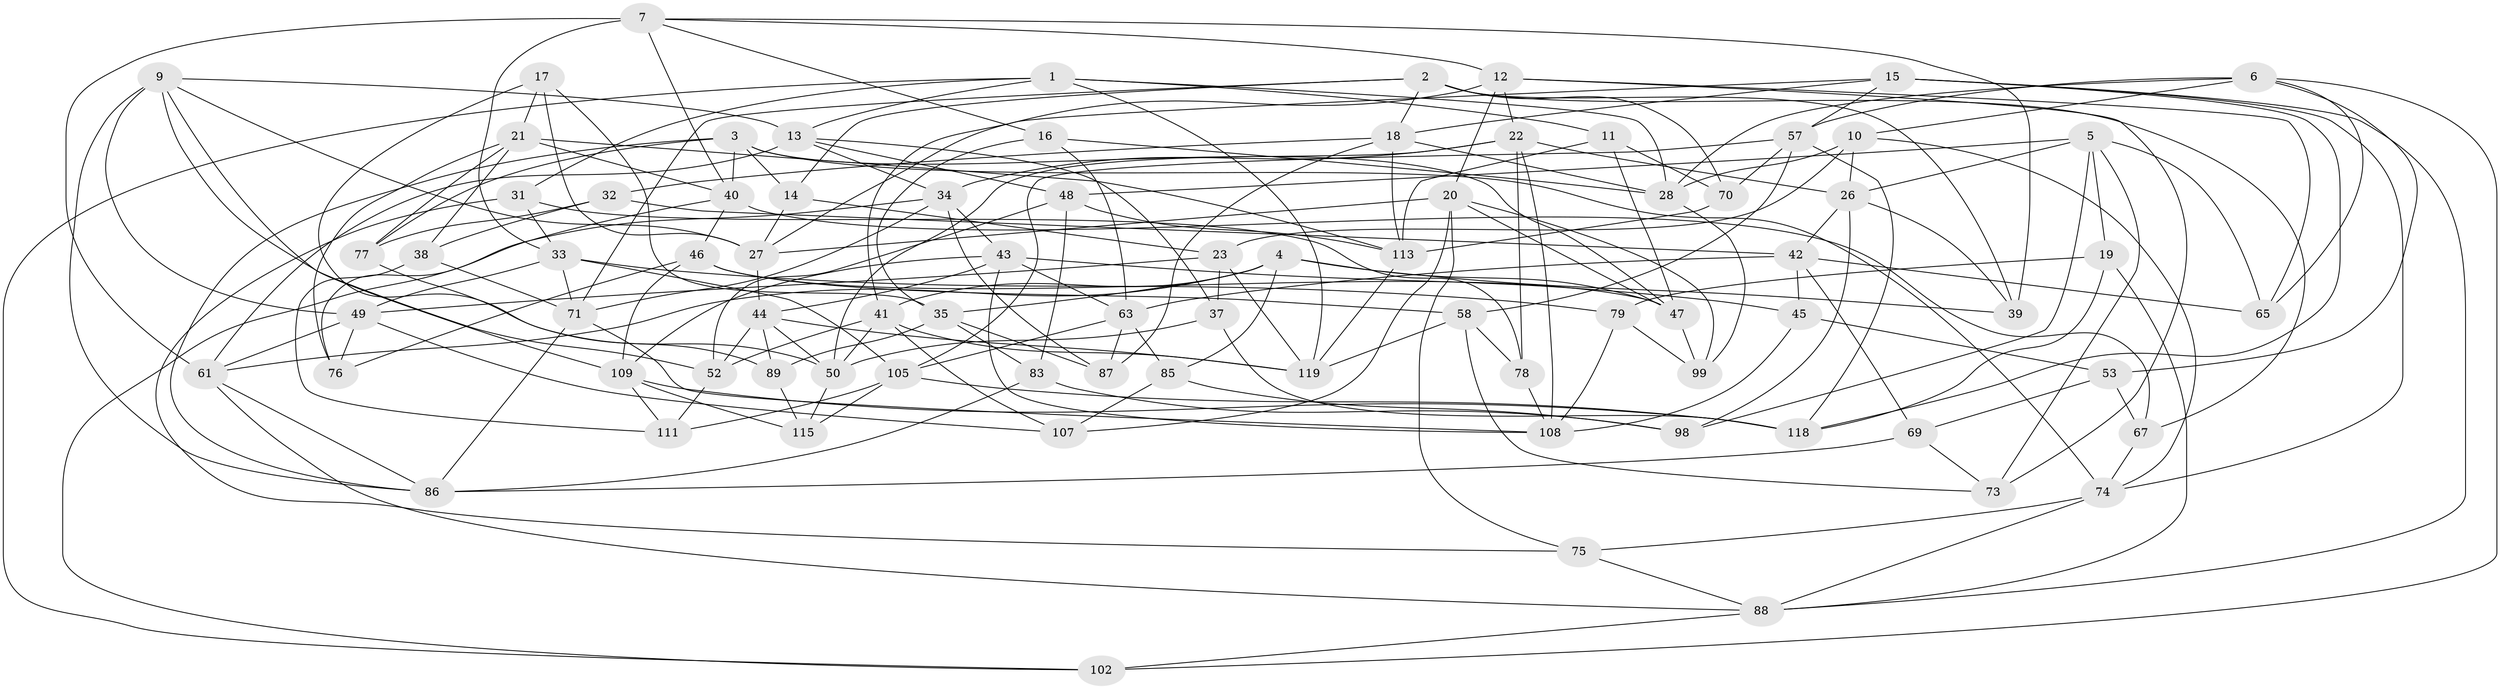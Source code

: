 // Generated by graph-tools (version 1.1) at 2025/52/02/27/25 19:52:35]
// undirected, 80 vertices, 205 edges
graph export_dot {
graph [start="1"]
  node [color=gray90,style=filled];
  1 [super="+84"];
  2 [super="+112"];
  3 [super="+25"];
  4 [super="+56"];
  5 [super="+8"];
  6 [super="+127"];
  7 [super="+106"];
  9 [super="+124"];
  10 [super="+117"];
  11;
  12 [super="+51"];
  13 [super="+24"];
  14;
  15 [super="+29"];
  16;
  17;
  18 [super="+30"];
  19;
  20 [super="+92"];
  21 [super="+36"];
  22 [super="+64"];
  23 [super="+54"];
  26 [super="+101"];
  27 [super="+97"];
  28 [super="+59"];
  31;
  32;
  33 [super="+103"];
  34 [super="+93"];
  35 [super="+66"];
  37;
  38;
  39;
  40 [super="+81"];
  41 [super="+80"];
  42 [super="+72"];
  43 [super="+90"];
  44 [super="+116"];
  45;
  46 [super="+95"];
  47 [super="+62"];
  48 [super="+94"];
  49 [super="+128"];
  50 [super="+55"];
  52 [super="+96"];
  53;
  57 [super="+60"];
  58 [super="+100"];
  61 [super="+114"];
  63 [super="+68"];
  65;
  67;
  69;
  70;
  71 [super="+126"];
  73;
  74 [super="+82"];
  75;
  76;
  77;
  78;
  79;
  83;
  85;
  86 [super="+91"];
  87;
  88 [super="+104"];
  89;
  98;
  99;
  102;
  105 [super="+110"];
  107;
  108 [super="+121"];
  109 [super="+123"];
  111;
  113 [super="+120"];
  115;
  118 [super="+122"];
  119 [super="+125"];
  1 -- 11;
  1 -- 102;
  1 -- 119;
  1 -- 13;
  1 -- 31;
  1 -- 28;
  2 -- 67;
  2 -- 70;
  2 -- 71;
  2 -- 18;
  2 -- 14;
  2 -- 39;
  3 -- 40;
  3 -- 77;
  3 -- 86;
  3 -- 14;
  3 -- 74;
  3 -- 47;
  4 -- 85;
  4 -- 61;
  4 -- 41;
  4 -- 35;
  4 -- 39;
  4 -- 47;
  5 -- 26;
  5 -- 98;
  5 -- 73;
  5 -- 65;
  5 -- 19;
  5 -- 48;
  6 -- 102;
  6 -- 57;
  6 -- 65;
  6 -- 53;
  6 -- 28;
  6 -- 10;
  7 -- 33;
  7 -- 16;
  7 -- 12;
  7 -- 39;
  7 -- 61;
  7 -- 40;
  9 -- 27;
  9 -- 109;
  9 -- 13;
  9 -- 49;
  9 -- 52;
  9 -- 86;
  10 -- 28;
  10 -- 23 [weight=2];
  10 -- 26;
  10 -- 74;
  11 -- 70;
  11 -- 113;
  11 -- 47;
  12 -- 65;
  12 -- 73;
  12 -- 41;
  12 -- 20;
  12 -- 22;
  13 -- 37;
  13 -- 48;
  13 -- 34;
  13 -- 61;
  14 -- 23;
  14 -- 27;
  15 -- 74;
  15 -- 57;
  15 -- 118;
  15 -- 88;
  15 -- 27;
  15 -- 18;
  16 -- 35;
  16 -- 28;
  16 -- 63;
  17 -- 50;
  17 -- 35;
  17 -- 21;
  17 -- 27;
  18 -- 32;
  18 -- 113;
  18 -- 28;
  18 -- 87;
  19 -- 79;
  19 -- 88;
  19 -- 118;
  20 -- 99;
  20 -- 75;
  20 -- 107;
  20 -- 27;
  20 -- 47;
  21 -- 38;
  21 -- 40;
  21 -- 113;
  21 -- 77;
  21 -- 76;
  22 -- 78;
  22 -- 34;
  22 -- 26;
  22 -- 50;
  22 -- 108;
  23 -- 37;
  23 -- 119;
  23 -- 49;
  26 -- 98;
  26 -- 42;
  26 -- 39;
  27 -- 44;
  28 -- 99;
  31 -- 75;
  31 -- 78;
  31 -- 33;
  32 -- 42;
  32 -- 38;
  32 -- 77;
  33 -- 49;
  33 -- 105;
  33 -- 79;
  33 -- 71;
  34 -- 102;
  34 -- 43;
  34 -- 71;
  34 -- 87;
  35 -- 89;
  35 -- 83;
  35 -- 87;
  37 -- 118;
  37 -- 50;
  38 -- 111;
  38 -- 71;
  40 -- 76;
  40 -- 67;
  40 -- 46;
  41 -- 50;
  41 -- 107;
  41 -- 52;
  41 -- 119;
  42 -- 65;
  42 -- 69;
  42 -- 45;
  42 -- 63;
  43 -- 108;
  43 -- 45;
  43 -- 44;
  43 -- 109;
  43 -- 63;
  44 -- 50;
  44 -- 52;
  44 -- 89;
  44 -- 119;
  45 -- 53;
  45 -- 108;
  46 -- 47;
  46 -- 76;
  46 -- 58 [weight=2];
  46 -- 109;
  47 -- 99;
  48 -- 52 [weight=2];
  48 -- 113;
  48 -- 83;
  49 -- 76;
  49 -- 107;
  49 -- 61;
  50 -- 115;
  52 -- 111;
  53 -- 69;
  53 -- 67;
  57 -- 105;
  57 -- 58;
  57 -- 118;
  57 -- 70;
  58 -- 73;
  58 -- 78;
  58 -- 119;
  61 -- 86;
  61 -- 88;
  63 -- 87;
  63 -- 105;
  63 -- 85;
  67 -- 74;
  69 -- 86;
  69 -- 73;
  70 -- 113;
  71 -- 108;
  71 -- 86;
  74 -- 75;
  74 -- 88;
  75 -- 88;
  77 -- 89;
  78 -- 108;
  79 -- 99;
  79 -- 108;
  83 -- 86;
  83 -- 98;
  85 -- 107;
  85 -- 98;
  88 -- 102;
  89 -- 115;
  105 -- 115;
  105 -- 111;
  105 -- 118;
  109 -- 115;
  109 -- 118;
  109 -- 111;
  113 -- 119;
}
